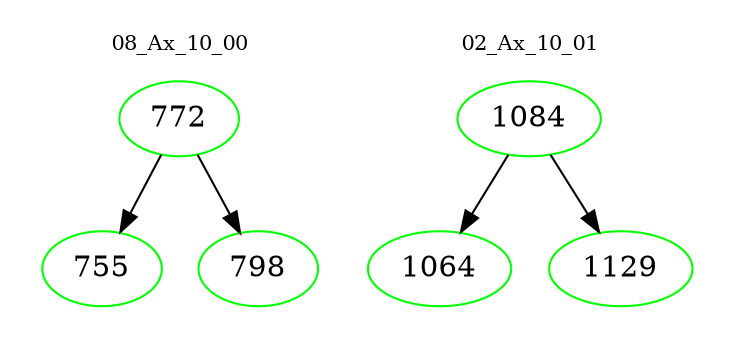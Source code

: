 digraph{
subgraph cluster_0 {
color = white
label = "08_Ax_10_00";
fontsize=10;
T0_772 [label="772", color="green"]
T0_772 -> T0_755 [color="black"]
T0_755 [label="755", color="green"]
T0_772 -> T0_798 [color="black"]
T0_798 [label="798", color="green"]
}
subgraph cluster_1 {
color = white
label = "02_Ax_10_01";
fontsize=10;
T1_1084 [label="1084", color="green"]
T1_1084 -> T1_1064 [color="black"]
T1_1064 [label="1064", color="green"]
T1_1084 -> T1_1129 [color="black"]
T1_1129 [label="1129", color="green"]
}
}
